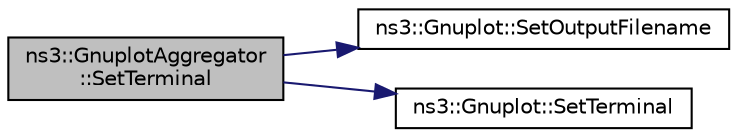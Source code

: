 digraph "ns3::GnuplotAggregator::SetTerminal"
{
 // LATEX_PDF_SIZE
  edge [fontname="Helvetica",fontsize="10",labelfontname="Helvetica",labelfontsize="10"];
  node [fontname="Helvetica",fontsize="10",shape=record];
  rankdir="LR";
  Node1 [label="ns3::GnuplotAggregator\l::SetTerminal",height=0.2,width=0.4,color="black", fillcolor="grey75", style="filled", fontcolor="black",tooltip=" "];
  Node1 -> Node2 [color="midnightblue",fontsize="10",style="solid",fontname="Helvetica"];
  Node2 [label="ns3::Gnuplot::SetOutputFilename",height=0.2,width=0.4,color="black", fillcolor="white", style="filled",URL="$classns3_1_1_gnuplot.html#ac25249599cf235d9e323940e6c2b78f9",tooltip=" "];
  Node1 -> Node3 [color="midnightblue",fontsize="10",style="solid",fontname="Helvetica"];
  Node3 [label="ns3::Gnuplot::SetTerminal",height=0.2,width=0.4,color="black", fillcolor="white", style="filled",URL="$classns3_1_1_gnuplot.html#a50cfef476972d6abace3dc6a6f72e7ec",tooltip=" "];
}
